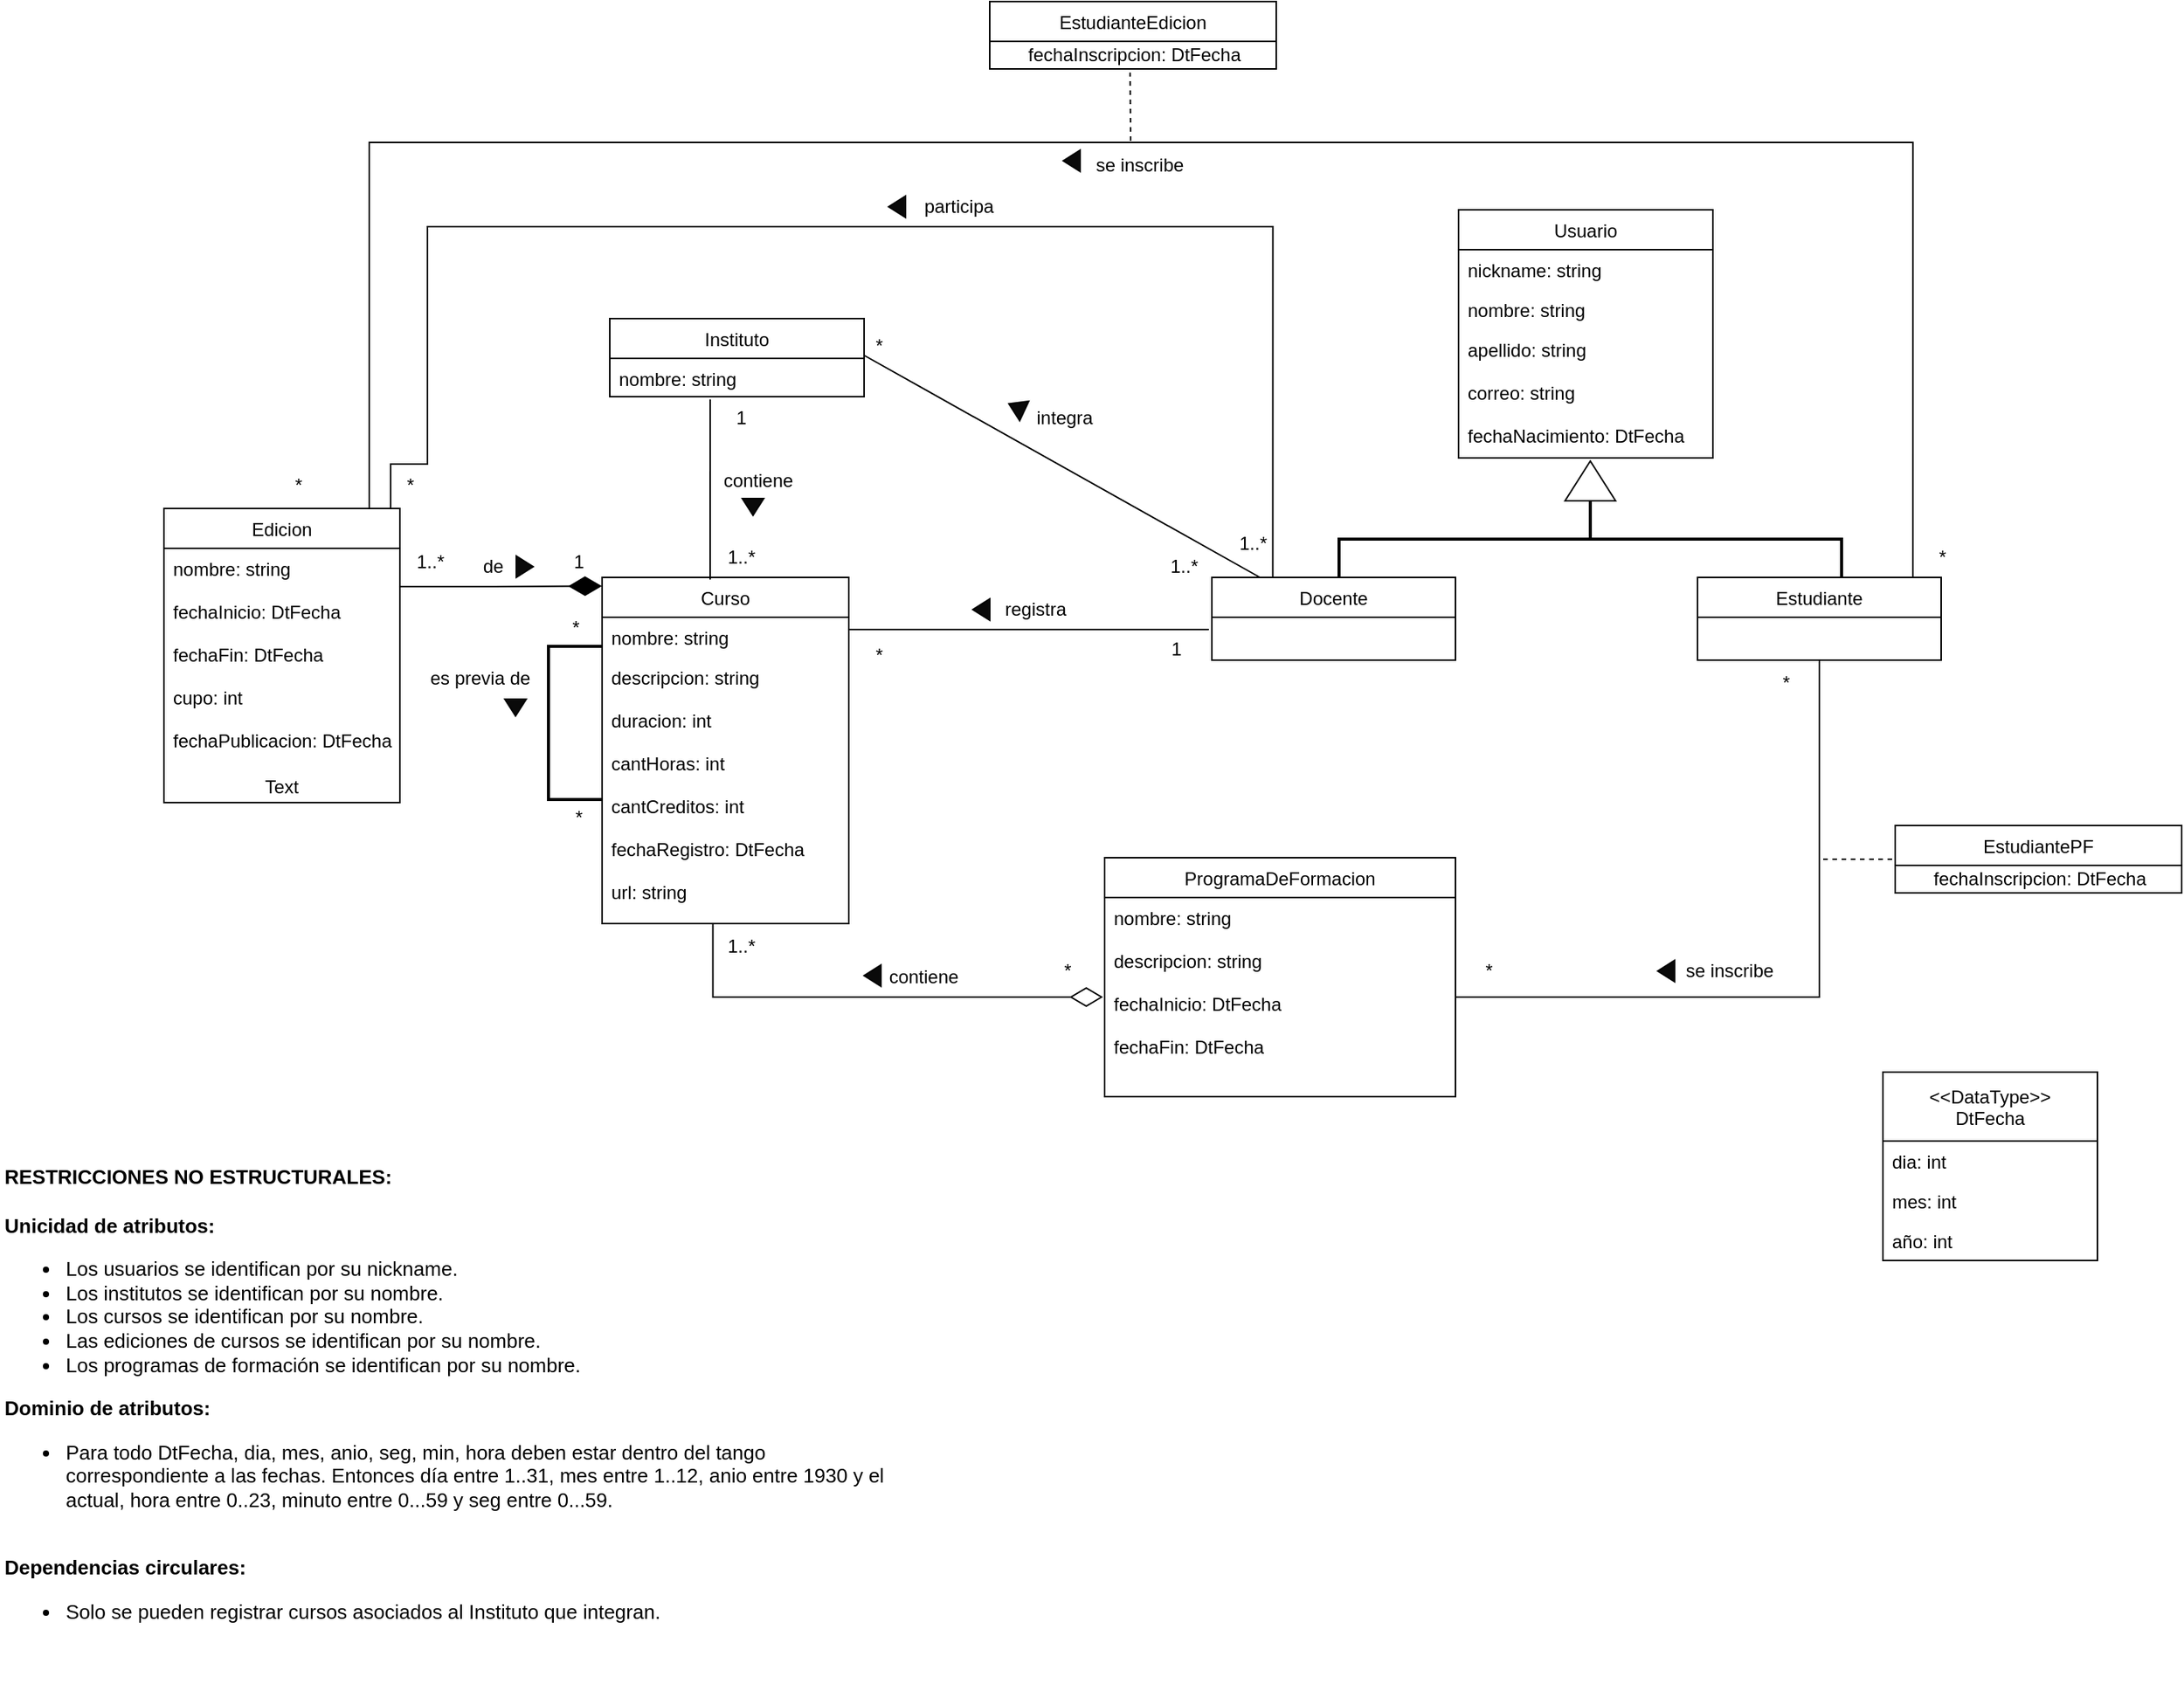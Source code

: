 <mxfile version="13.6.2" type="gitlab">
  <diagram id="0lj_eg0Q6D7ukaS-7_Nz" name="Page-1">
    <mxGraphModel dx="2370" dy="1230" grid="0" gridSize="10" guides="1" tooltips="1" connect="1" arrows="1" fold="1" page="1" pageScale="1" pageWidth="1654" pageHeight="1169" math="0" shadow="0">
      <root>
        <mxCell id="0" />
        <mxCell id="1" parent="0" />
        <mxCell id="BaOSMcTjKNIHR1Z5g75Z-5" value="" style="strokeWidth=2;html=1;shape=mxgraph.flowchart.annotation_2;align=left;labelPosition=right;pointerEvents=1;rotation=90;" vertex="1" parent="1">
          <mxGeometry x="1057" y="239" width="50" height="328" as="geometry" />
        </mxCell>
        <mxCell id="BaOSMcTjKNIHR1Z5g75Z-6" value="" style="verticalLabelPosition=bottom;verticalAlign=top;html=1;shape=mxgraph.basic.acute_triangle;dx=0.5;" vertex="1" parent="1">
          <mxGeometry x="1065.5" y="352" width="33" height="26" as="geometry" />
        </mxCell>
        <mxCell id="BaOSMcTjKNIHR1Z5g75Z-24" value="" style="strokeWidth=2;html=1;shape=mxgraph.flowchart.annotation_1;align=left;pointerEvents=1;fillColor=#ffffff;" vertex="1" parent="1">
          <mxGeometry x="402" y="473" width="35" height="100" as="geometry" />
        </mxCell>
        <mxCell id="BaOSMcTjKNIHR1Z5g75Z-25" value="es previa de" style="text;html=1;strokeColor=none;fillColor=none;align=center;verticalAlign=middle;whiteSpace=wrap;rounded=0;" vertex="1" parent="1">
          <mxGeometry x="313" y="487" width="89" height="14" as="geometry" />
        </mxCell>
        <mxCell id="BaOSMcTjKNIHR1Z5g75Z-26" value="" style="endArrow=none;html=1;" edge="1" parent="1">
          <mxGeometry width="50" height="50" relative="1" as="geometry">
            <mxPoint x="598" y="462" as="sourcePoint" />
            <mxPoint x="833" y="462" as="targetPoint" />
          </mxGeometry>
        </mxCell>
        <mxCell id="BaOSMcTjKNIHR1Z5g75Z-27" value="registra" style="text;html=1;strokeColor=none;fillColor=none;align=center;verticalAlign=middle;whiteSpace=wrap;rounded=0;" vertex="1" parent="1">
          <mxGeometry x="700" y="439" width="40" height="20" as="geometry" />
        </mxCell>
        <mxCell id="BaOSMcTjKNIHR1Z5g75Z-28" value="" style="endArrow=none;html=1;" edge="1" parent="1" target="BaOSMcTjKNIHR1Z5g75Z-7">
          <mxGeometry width="50" height="50" relative="1" as="geometry">
            <mxPoint x="608" y="283" as="sourcePoint" />
            <mxPoint x="737" y="395" as="targetPoint" />
          </mxGeometry>
        </mxCell>
        <mxCell id="BaOSMcTjKNIHR1Z5g75Z-30" value="" style="endArrow=none;html=1;exitX=0.438;exitY=0.006;exitDx=0;exitDy=0;exitPerimeter=0;entryX=0.395;entryY=1.069;entryDx=0;entryDy=0;entryPerimeter=0;" edge="1" parent="1" source="BaOSMcTjKNIHR1Z5g75Z-19" target="BaOSMcTjKNIHR1Z5g75Z-17">
          <mxGeometry width="50" height="50" relative="1" as="geometry">
            <mxPoint x="508" y="396" as="sourcePoint" />
            <mxPoint x="508" y="340" as="targetPoint" />
          </mxGeometry>
        </mxCell>
        <mxCell id="BaOSMcTjKNIHR1Z5g75Z-31" value="integra" style="text;html=1;strokeColor=none;fillColor=none;align=center;verticalAlign=middle;whiteSpace=wrap;rounded=0;" vertex="1" parent="1">
          <mxGeometry x="719" y="314" width="40" height="20" as="geometry" />
        </mxCell>
        <mxCell id="BaOSMcTjKNIHR1Z5g75Z-32" value="contiene" style="text;html=1;strokeColor=none;fillColor=none;align=center;verticalAlign=middle;whiteSpace=wrap;rounded=0;" vertex="1" parent="1">
          <mxGeometry x="519" y="355" width="40" height="20" as="geometry" />
        </mxCell>
        <mxCell id="BaOSMcTjKNIHR1Z5g75Z-39" style="edgeStyle=orthogonalEdgeStyle;rounded=0;orthogonalLoop=1;jettySize=auto;html=1;exitX=0.5;exitY=0;exitDx=0;exitDy=0;entryX=0.25;entryY=0;entryDx=0;entryDy=0;endArrow=none;endFill=0;" edge="1" parent="1" source="BaOSMcTjKNIHR1Z5g75Z-36" target="BaOSMcTjKNIHR1Z5g75Z-7">
          <mxGeometry relative="1" as="geometry">
            <Array as="points">
              <mxPoint x="299" y="383" />
              <mxPoint x="299" y="354" />
              <mxPoint x="323" y="354" />
              <mxPoint x="323" y="199" />
              <mxPoint x="875" y="199" />
            </Array>
          </mxGeometry>
        </mxCell>
        <mxCell id="BaOSMcTjKNIHR1Z5g75Z-43" style="edgeStyle=orthogonalEdgeStyle;rounded=0;orthogonalLoop=1;jettySize=auto;html=1;exitX=0.25;exitY=0;exitDx=0;exitDy=0;entryX=0.884;entryY=0;entryDx=0;entryDy=0;entryPerimeter=0;endArrow=none;endFill=0;" edge="1" parent="1" source="BaOSMcTjKNIHR1Z5g75Z-36" target="BaOSMcTjKNIHR1Z5g75Z-41">
          <mxGeometry relative="1" as="geometry">
            <Array as="points">
              <mxPoint x="285" y="144" />
              <mxPoint x="1293" y="144" />
            </Array>
          </mxGeometry>
        </mxCell>
        <mxCell id="BaOSMcTjKNIHR1Z5g75Z-52" value="EstudianteEdicion" style="swimlane;fontStyle=0;childLayout=stackLayout;horizontal=1;startSize=26;fillColor=none;horizontalStack=0;resizeParent=1;resizeParentMax=0;resizeLast=0;collapsible=1;marginBottom=0;" vertex="1" parent="1">
          <mxGeometry x="690" y="52" width="187" height="44" as="geometry" />
        </mxCell>
        <mxCell id="BaOSMcTjKNIHR1Z5g75Z-54" value="fechaInscripcion: DtFecha" style="text;html=1;align=center;verticalAlign=middle;resizable=0;points=[];autosize=1;" vertex="1" parent="BaOSMcTjKNIHR1Z5g75Z-52">
          <mxGeometry y="26" width="187" height="18" as="geometry" />
        </mxCell>
        <mxCell id="BaOSMcTjKNIHR1Z5g75Z-33" value="&lt;div style=&quot;font-size: 13px&quot; align=&quot;left&quot;&gt;&lt;font style=&quot;font-size: 13px&quot;&gt;&lt;b&gt;&lt;font style=&quot;font-size: 13px&quot;&gt;RESTRICCIONES NO ESTRUCTURALES:&lt;/font&gt;&lt;/b&gt;&lt;/font&gt;&lt;/div&gt;&lt;div style=&quot;font-size: 13px&quot; align=&quot;left&quot;&gt;&lt;font style=&quot;font-size: 13px&quot;&gt;&lt;br&gt;&lt;/font&gt;&lt;/div&gt;&lt;div style=&quot;font-size: 13px&quot; align=&quot;left&quot;&gt;&lt;font style=&quot;font-size: 13px&quot;&gt;&lt;b&gt;&lt;font style=&quot;font-size: 13px&quot;&gt;Unicidad de atributos:&lt;/font&gt;&lt;/b&gt;&lt;/font&gt;&lt;/div&gt;&lt;ul style=&quot;font-size: 13px&quot;&gt;&lt;li&gt;&lt;font style=&quot;font-size: 13px&quot;&gt;Los usuarios se identifican por su nickname.&lt;/font&gt;&lt;/li&gt;&lt;li&gt;&lt;font style=&quot;font-size: 13px&quot;&gt;Los institutos se identifican por su nombre.&lt;/font&gt;&lt;/li&gt;&lt;li&gt;&lt;font style=&quot;font-size: 13px&quot;&gt;Los cursos se identifican por su nombre.&lt;/font&gt;&lt;/li&gt;&lt;li&gt;&lt;font style=&quot;font-size: 13px&quot;&gt;Las ediciones de cursos se identifican por su nombre.&lt;/font&gt;&lt;/li&gt;&lt;li&gt;&lt;font style=&quot;font-size: 13px&quot;&gt;Los programas de formación se identifican por su nombre.&lt;/font&gt;&lt;/li&gt;&lt;/ul&gt;&lt;div style=&quot;font-size: 13px&quot;&gt;&lt;font style=&quot;font-size: 13px&quot;&gt;&lt;b&gt;Dominio de atributos:&lt;/b&gt;&lt;/font&gt;&lt;/div&gt;&lt;div style=&quot;font-size: 13px&quot;&gt;&lt;ul&gt;&lt;li&gt;&lt;font style=&quot;font-size: 13px&quot;&gt;Para todo DtFecha, dia, mes, anio, seg, min, hora deben estar dentro del tango correspondiente a las fechas. Entonces día entre 1..31, mes entre 1..12, anio entre 1930 y el actual, hora entre 0..23, minuto entre 0...59 y seg entre 0...59.&lt;br&gt;&lt;/font&gt;&lt;/li&gt;&lt;/ul&gt;&lt;/div&gt;&lt;div style=&quot;font-size: 13px&quot; align=&quot;left&quot;&gt;&lt;font style=&quot;font-size: 13px&quot;&gt;&lt;br&gt;&lt;/font&gt;&lt;/div&gt;&lt;div style=&quot;font-size: 13px&quot; align=&quot;left&quot;&gt;&lt;font style=&quot;font-size: 13px&quot;&gt;&lt;b&gt;&lt;font style=&quot;font-size: 13px&quot;&gt;Dependencias circulares:&lt;/font&gt;&lt;/b&gt;&lt;/font&gt;&lt;/div&gt;&lt;div style=&quot;font-size: 13px&quot; align=&quot;left&quot;&gt;&lt;ul&gt;&lt;li&gt;&lt;font style=&quot;font-size: 13px&quot;&gt;Solo se pueden registrar cursos asociados al Instituto que integran.&lt;/font&gt;&lt;/li&gt;&lt;/ul&gt;&lt;/div&gt;&lt;div style=&quot;font-size: 11px&quot; align=&quot;left&quot;&gt; &lt;font style=&quot;font-size: 11px&quot;&gt;&lt;span style=&quot;left: 596.461px ; top: 846.264px ; font-family: sans-serif ; transform: scalex(0.893)&quot;&gt;&lt;br&gt;&lt;/span&gt;&lt;/font&gt;&lt;/div&gt;&lt;div style=&quot;font-size: 11px&quot; align=&quot;left&quot;&gt;&lt;br&gt;&lt;/div&gt;" style="text;html=1;strokeColor=none;fillColor=none;align=left;verticalAlign=middle;whiteSpace=wrap;rounded=0;fontFamily=Arial;" vertex="1" parent="1">
          <mxGeometry x="44.5" y="827" width="579.5" height="307" as="geometry" />
        </mxCell>
        <mxCell id="BaOSMcTjKNIHR1Z5g75Z-40" value="participa" style="text;html=1;strokeColor=none;fillColor=none;align=center;verticalAlign=middle;whiteSpace=wrap;rounded=0;" vertex="1" parent="1">
          <mxGeometry x="650" y="176" width="40" height="20" as="geometry" />
        </mxCell>
        <mxCell id="BaOSMcTjKNIHR1Z5g75Z-44" value="se inscribe" style="text;html=1;strokeColor=none;fillColor=none;align=center;verticalAlign=middle;whiteSpace=wrap;rounded=0;" vertex="1" parent="1">
          <mxGeometry x="749" y="149" width="78" height="20" as="geometry" />
        </mxCell>
        <mxCell id="BaOSMcTjKNIHR1Z5g75Z-1" value="Usuario" style="swimlane;fontStyle=0;childLayout=stackLayout;horizontal=1;startSize=26;fillColor=none;horizontalStack=0;resizeParent=1;resizeParentMax=0;resizeLast=0;collapsible=1;marginBottom=0;" vertex="1" parent="1">
          <mxGeometry x="996" y="188" width="166" height="162" as="geometry" />
        </mxCell>
        <mxCell id="BaOSMcTjKNIHR1Z5g75Z-2" value="nickname: string" style="text;strokeColor=none;fillColor=none;align=left;verticalAlign=top;spacingLeft=4;spacingRight=4;overflow=hidden;rotatable=0;points=[[0,0.5],[1,0.5]];portConstraint=eastwest;" vertex="1" parent="BaOSMcTjKNIHR1Z5g75Z-1">
          <mxGeometry y="26" width="166" height="26" as="geometry" />
        </mxCell>
        <mxCell id="BaOSMcTjKNIHR1Z5g75Z-3" value="nombre: string" style="text;strokeColor=none;fillColor=none;align=left;verticalAlign=top;spacingLeft=4;spacingRight=4;overflow=hidden;rotatable=0;points=[[0,0.5],[1,0.5]];portConstraint=eastwest;" vertex="1" parent="BaOSMcTjKNIHR1Z5g75Z-1">
          <mxGeometry y="52" width="166" height="26" as="geometry" />
        </mxCell>
        <mxCell id="BaOSMcTjKNIHR1Z5g75Z-4" value="apellido: string&#xa;&#xa;correo: string&#xa;&#xa;fechaNacimiento: DtFecha&#xa;&#xa;" style="text;strokeColor=none;fillColor=none;align=left;verticalAlign=top;spacingLeft=4;spacingRight=4;overflow=hidden;rotatable=0;points=[[0,0.5],[1,0.5]];portConstraint=eastwest;" vertex="1" parent="BaOSMcTjKNIHR1Z5g75Z-1">
          <mxGeometry y="78" width="166" height="84" as="geometry" />
        </mxCell>
        <mxCell id="BaOSMcTjKNIHR1Z5g75Z-7" value="Docente" style="swimlane;fontStyle=0;childLayout=stackLayout;horizontal=1;startSize=26;fillColor=none;horizontalStack=0;resizeParent=1;resizeParentMax=0;resizeLast=0;collapsible=1;marginBottom=0;" vertex="1" parent="1">
          <mxGeometry x="835" y="428" width="159" height="54" as="geometry" />
        </mxCell>
        <mxCell id="BaOSMcTjKNIHR1Z5g75Z-47" style="edgeStyle=orthogonalEdgeStyle;rounded=0;orthogonalLoop=1;jettySize=auto;html=1;endArrow=diamondThin;endFill=0;exitX=0.449;exitY=1.003;exitDx=0;exitDy=0;exitPerimeter=0;startArrow=none;startFill=0;targetPerimeterSpacing=1;endSize=19;" edge="1" parent="1" source="BaOSMcTjKNIHR1Z5g75Z-22" target="BaOSMcTjKNIHR1Z5g75Z-46">
          <mxGeometry relative="1" as="geometry">
            <mxPoint x="518" y="668" as="sourcePoint" />
          </mxGeometry>
        </mxCell>
        <mxCell id="BaOSMcTjKNIHR1Z5g75Z-19" value="Curso" style="swimlane;fontStyle=0;childLayout=stackLayout;horizontal=1;startSize=26;fillColor=none;horizontalStack=0;resizeParent=1;resizeParentMax=0;resizeLast=0;collapsible=1;marginBottom=0;" vertex="1" parent="1">
          <mxGeometry x="437" y="428" width="161" height="226" as="geometry" />
        </mxCell>
        <mxCell id="BaOSMcTjKNIHR1Z5g75Z-21" value="nombre: string" style="text;strokeColor=none;fillColor=none;align=left;verticalAlign=top;spacingLeft=4;spacingRight=4;overflow=hidden;rotatable=0;points=[[0,0.5],[1,0.5]];portConstraint=eastwest;" vertex="1" parent="BaOSMcTjKNIHR1Z5g75Z-19">
          <mxGeometry y="26" width="161" height="26" as="geometry" />
        </mxCell>
        <mxCell id="BaOSMcTjKNIHR1Z5g75Z-22" value="descripcion: string&#xa;&#xa;duracion: int&#xa;&#xa;cantHoras: int&#xa;&#xa;cantCreditos: int&#xa;&#xa;fechaRegistro: DtFecha&#xa;&#xa;url: string" style="text;strokeColor=none;fillColor=none;align=left;verticalAlign=top;spacingLeft=4;spacingRight=4;overflow=hidden;rotatable=0;points=[[0,0.5],[1,0.5]];portConstraint=eastwest;" vertex="1" parent="BaOSMcTjKNIHR1Z5g75Z-19">
          <mxGeometry y="52" width="161" height="174" as="geometry" />
        </mxCell>
        <mxCell id="BaOSMcTjKNIHR1Z5g75Z-15" value="Instituto" style="swimlane;fontStyle=0;childLayout=stackLayout;horizontal=1;startSize=26;fillColor=none;horizontalStack=0;resizeParent=1;resizeParentMax=0;resizeLast=0;collapsible=1;marginBottom=0;" vertex="1" parent="1">
          <mxGeometry x="442" y="259" width="166" height="51" as="geometry" />
        </mxCell>
        <mxCell id="BaOSMcTjKNIHR1Z5g75Z-17" value="nombre: string" style="text;strokeColor=none;fillColor=none;align=left;verticalAlign=top;spacingLeft=4;spacingRight=4;overflow=hidden;rotatable=0;points=[[0,0.5],[1,0.5]];portConstraint=eastwest;" vertex="1" parent="BaOSMcTjKNIHR1Z5g75Z-15">
          <mxGeometry y="26" width="166" height="25" as="geometry" />
        </mxCell>
        <mxCell id="BaOSMcTjKNIHR1Z5g75Z-41" value="Estudiante" style="swimlane;fontStyle=0;childLayout=stackLayout;horizontal=1;startSize=26;fillColor=none;horizontalStack=0;resizeParent=1;resizeParentMax=0;resizeLast=0;collapsible=1;marginBottom=0;" vertex="1" parent="1">
          <mxGeometry x="1152" y="428" width="159" height="54" as="geometry" />
        </mxCell>
        <mxCell id="BaOSMcTjKNIHR1Z5g75Z-45" value="ProgramaDeFormacion" style="swimlane;fontStyle=0;childLayout=stackLayout;horizontal=1;startSize=26;fillColor=none;horizontalStack=0;resizeParent=1;resizeParentMax=0;resizeLast=0;collapsible=1;marginBottom=0;" vertex="1" parent="1">
          <mxGeometry x="765" y="611" width="229" height="156" as="geometry" />
        </mxCell>
        <mxCell id="BaOSMcTjKNIHR1Z5g75Z-46" value="nombre: string&#xa;&#xa;descripcion: string&#xa;&#xa;fechaInicio: DtFecha&#xa;&#xa;fechaFin: DtFecha&#xa;" style="text;strokeColor=none;fillColor=none;align=left;verticalAlign=top;spacingLeft=4;spacingRight=4;overflow=hidden;rotatable=0;points=[[0,0.5],[1,0.5]];portConstraint=eastwest;" vertex="1" parent="BaOSMcTjKNIHR1Z5g75Z-45">
          <mxGeometry y="26" width="229" height="130" as="geometry" />
        </mxCell>
        <mxCell id="BaOSMcTjKNIHR1Z5g75Z-48" style="edgeStyle=orthogonalEdgeStyle;rounded=0;orthogonalLoop=1;jettySize=auto;html=1;exitX=1;exitY=0.5;exitDx=0;exitDy=0;entryX=0.5;entryY=1;entryDx=0;entryDy=0;endArrow=none;endFill=0;" edge="1" parent="1" source="BaOSMcTjKNIHR1Z5g75Z-46" target="BaOSMcTjKNIHR1Z5g75Z-41">
          <mxGeometry relative="1" as="geometry" />
        </mxCell>
        <mxCell id="BaOSMcTjKNIHR1Z5g75Z-49" value="contiene" style="text;html=1;strokeColor=none;fillColor=none;align=center;verticalAlign=middle;whiteSpace=wrap;rounded=0;" vertex="1" parent="1">
          <mxGeometry x="627" y="679" width="40" height="20" as="geometry" />
        </mxCell>
        <mxCell id="BaOSMcTjKNIHR1Z5g75Z-55" value="" style="endArrow=none;dashed=1;html=1;entryX=0.49;entryY=1.13;entryDx=0;entryDy=0;entryPerimeter=0;" edge="1" parent="1" target="BaOSMcTjKNIHR1Z5g75Z-54">
          <mxGeometry width="50" height="50" relative="1" as="geometry">
            <mxPoint x="782" y="143" as="sourcePoint" />
            <mxPoint x="743" y="260" as="targetPoint" />
          </mxGeometry>
        </mxCell>
        <mxCell id="BaOSMcTjKNIHR1Z5g75Z-56" value="EstudiantePF" style="swimlane;fontStyle=0;childLayout=stackLayout;horizontal=1;startSize=26;fillColor=none;horizontalStack=0;resizeParent=1;resizeParentMax=0;resizeLast=0;collapsible=1;marginBottom=0;" vertex="1" parent="1">
          <mxGeometry x="1281" y="590" width="187" height="44" as="geometry" />
        </mxCell>
        <mxCell id="BaOSMcTjKNIHR1Z5g75Z-57" value="fechaInscripcion: DtFecha" style="text;html=1;align=center;verticalAlign=middle;resizable=0;points=[];autosize=1;" vertex="1" parent="BaOSMcTjKNIHR1Z5g75Z-56">
          <mxGeometry y="26" width="187" height="18" as="geometry" />
        </mxCell>
        <mxCell id="BaOSMcTjKNIHR1Z5g75Z-58" value="" style="endArrow=none;dashed=1;html=1;entryX=0;entryY=0.5;entryDx=0;entryDy=0;" edge="1" parent="1" target="BaOSMcTjKNIHR1Z5g75Z-56">
          <mxGeometry width="50" height="50" relative="1" as="geometry">
            <mxPoint x="1234" y="612" as="sourcePoint" />
            <mxPoint x="1115" y="435" as="targetPoint" />
          </mxGeometry>
        </mxCell>
        <mxCell id="BaOSMcTjKNIHR1Z5g75Z-59" value="&#xa;&lt;&lt;DataType&gt;&gt;&#xa;DtFecha&#xa;" style="swimlane;fontStyle=0;childLayout=stackLayout;horizontal=1;startSize=45;fillColor=none;horizontalStack=0;resizeParent=1;resizeParentMax=0;resizeLast=0;collapsible=1;marginBottom=0;" vertex="1" parent="1">
          <mxGeometry x="1273" y="751" width="140" height="123" as="geometry" />
        </mxCell>
        <mxCell id="BaOSMcTjKNIHR1Z5g75Z-60" value="dia: int" style="text;strokeColor=none;fillColor=none;align=left;verticalAlign=top;spacingLeft=4;spacingRight=4;overflow=hidden;rotatable=0;points=[[0,0.5],[1,0.5]];portConstraint=eastwest;" vertex="1" parent="BaOSMcTjKNIHR1Z5g75Z-59">
          <mxGeometry y="45" width="140" height="26" as="geometry" />
        </mxCell>
        <mxCell id="BaOSMcTjKNIHR1Z5g75Z-61" value="mes: int" style="text;strokeColor=none;fillColor=none;align=left;verticalAlign=top;spacingLeft=4;spacingRight=4;overflow=hidden;rotatable=0;points=[[0,0.5],[1,0.5]];portConstraint=eastwest;" vertex="1" parent="BaOSMcTjKNIHR1Z5g75Z-59">
          <mxGeometry y="71" width="140" height="26" as="geometry" />
        </mxCell>
        <mxCell id="BaOSMcTjKNIHR1Z5g75Z-62" value="año: int" style="text;strokeColor=none;fillColor=none;align=left;verticalAlign=top;spacingLeft=4;spacingRight=4;overflow=hidden;rotatable=0;points=[[0,0.5],[1,0.5]];portConstraint=eastwest;" vertex="1" parent="BaOSMcTjKNIHR1Z5g75Z-59">
          <mxGeometry y="97" width="140" height="26" as="geometry" />
        </mxCell>
        <mxCell id="BaOSMcTjKNIHR1Z5g75Z-64" value="se inscribe" style="text;html=1;strokeColor=none;fillColor=none;align=center;verticalAlign=middle;whiteSpace=wrap;rounded=0;" vertex="1" parent="1">
          <mxGeometry x="1134" y="675" width="78" height="20" as="geometry" />
        </mxCell>
        <mxCell id="BaOSMcTjKNIHR1Z5g75Z-65" value="1..*" style="text;html=1;strokeColor=none;fillColor=none;align=center;verticalAlign=middle;whiteSpace=wrap;rounded=0;" vertex="1" parent="1">
          <mxGeometry x="797" y="411" width="40" height="20" as="geometry" />
        </mxCell>
        <mxCell id="BaOSMcTjKNIHR1Z5g75Z-66" value="*" style="text;html=1;strokeColor=none;fillColor=none;align=center;verticalAlign=middle;whiteSpace=wrap;rounded=0;" vertex="1" parent="1">
          <mxGeometry x="598" y="267" width="40" height="20" as="geometry" />
        </mxCell>
        <mxCell id="BaOSMcTjKNIHR1Z5g75Z-67" value="*" style="text;html=1;strokeColor=none;fillColor=none;align=center;verticalAlign=middle;whiteSpace=wrap;rounded=0;" vertex="1" parent="1">
          <mxGeometry x="598" y="467" width="40" height="23" as="geometry" />
        </mxCell>
        <mxCell id="BaOSMcTjKNIHR1Z5g75Z-69" value="1" style="text;html=1;strokeColor=none;fillColor=none;align=center;verticalAlign=middle;whiteSpace=wrap;rounded=0;" vertex="1" parent="1">
          <mxGeometry x="792" y="465" width="40" height="20" as="geometry" />
        </mxCell>
        <mxCell id="BaOSMcTjKNIHR1Z5g75Z-70" value="*" style="text;html=1;strokeColor=none;fillColor=none;align=center;verticalAlign=middle;whiteSpace=wrap;rounded=0;" vertex="1" parent="1">
          <mxGeometry x="400" y="451" width="40" height="20" as="geometry" />
        </mxCell>
        <mxCell id="BaOSMcTjKNIHR1Z5g75Z-71" value="*" style="text;html=1;strokeColor=none;fillColor=none;align=center;verticalAlign=middle;whiteSpace=wrap;rounded=0;" vertex="1" parent="1">
          <mxGeometry x="402" y="575" width="40" height="20" as="geometry" />
        </mxCell>
        <mxCell id="BaOSMcTjKNIHR1Z5g75Z-72" value="1" style="text;html=1;strokeColor=none;fillColor=none;align=center;verticalAlign=middle;whiteSpace=wrap;rounded=0;" vertex="1" parent="1">
          <mxGeometry x="508" y="314" width="40" height="20" as="geometry" />
        </mxCell>
        <mxCell id="BaOSMcTjKNIHR1Z5g75Z-73" value="1..*" style="text;html=1;strokeColor=none;fillColor=none;align=center;verticalAlign=middle;whiteSpace=wrap;rounded=0;" vertex="1" parent="1">
          <mxGeometry x="508" y="405" width="40" height="20" as="geometry" />
        </mxCell>
        <mxCell id="BaOSMcTjKNIHR1Z5g75Z-74" value="1..*" style="text;html=1;strokeColor=none;fillColor=none;align=center;verticalAlign=middle;whiteSpace=wrap;rounded=0;" vertex="1" parent="1">
          <mxGeometry x="508" y="659" width="40" height="20" as="geometry" />
        </mxCell>
        <mxCell id="BaOSMcTjKNIHR1Z5g75Z-75" value="*" style="text;html=1;strokeColor=none;fillColor=none;align=center;verticalAlign=middle;whiteSpace=wrap;rounded=0;" vertex="1" parent="1">
          <mxGeometry x="721" y="675" width="40" height="20" as="geometry" />
        </mxCell>
        <mxCell id="BaOSMcTjKNIHR1Z5g75Z-76" value="*" style="text;html=1;strokeColor=none;fillColor=none;align=center;verticalAlign=middle;whiteSpace=wrap;rounded=0;" vertex="1" parent="1">
          <mxGeometry x="1190" y="487" width="40" height="20" as="geometry" />
        </mxCell>
        <mxCell id="BaOSMcTjKNIHR1Z5g75Z-77" value="*" style="text;html=1;strokeColor=none;fillColor=none;align=center;verticalAlign=middle;whiteSpace=wrap;rounded=0;" vertex="1" parent="1">
          <mxGeometry x="996" y="675" width="40" height="20" as="geometry" />
        </mxCell>
        <mxCell id="BaOSMcTjKNIHR1Z5g75Z-78" value="*" style="text;html=1;strokeColor=none;fillColor=none;align=center;verticalAlign=middle;whiteSpace=wrap;rounded=0;" vertex="1" parent="1">
          <mxGeometry x="1292" y="405" width="40" height="20" as="geometry" />
        </mxCell>
        <mxCell id="BaOSMcTjKNIHR1Z5g75Z-79" value="*" style="text;html=1;strokeColor=none;fillColor=none;align=center;verticalAlign=middle;whiteSpace=wrap;rounded=0;" vertex="1" parent="1">
          <mxGeometry x="219" y="358" width="40" height="20" as="geometry" />
        </mxCell>
        <mxCell id="BaOSMcTjKNIHR1Z5g75Z-81" value="1..*" style="text;html=1;strokeColor=none;fillColor=none;align=center;verticalAlign=middle;whiteSpace=wrap;rounded=0;" vertex="1" parent="1">
          <mxGeometry x="842" y="396" width="40" height="20" as="geometry" />
        </mxCell>
        <mxCell id="BaOSMcTjKNIHR1Z5g75Z-82" value="*" style="text;html=1;strokeColor=none;fillColor=none;align=center;verticalAlign=middle;whiteSpace=wrap;rounded=0;" vertex="1" parent="1">
          <mxGeometry x="292" y="358" width="40" height="20" as="geometry" />
        </mxCell>
        <mxCell id="BaOSMcTjKNIHR1Z5g75Z-83" value="" style="triangle;whiteSpace=wrap;html=1;strokeWidth=1;rotation=90;fillColor=#0A0A0A;" vertex="1" parent="1">
          <mxGeometry x="530" y="375" width="11" height="14" as="geometry" />
        </mxCell>
        <mxCell id="BaOSMcTjKNIHR1Z5g75Z-84" value="" style="triangle;whiteSpace=wrap;html=1;strokeWidth=1;rotation=90;fillColor=#0A0A0A;" vertex="1" parent="1">
          <mxGeometry x="375" y="506" width="11" height="14" as="geometry" />
        </mxCell>
        <mxCell id="BaOSMcTjKNIHR1Z5g75Z-85" value="" style="triangle;whiteSpace=wrap;html=1;strokeWidth=1;rotation=-180;fillColor=#0A0A0A;" vertex="1" parent="1">
          <mxGeometry x="608" y="681" width="11" height="14" as="geometry" />
        </mxCell>
        <mxCell id="BaOSMcTjKNIHR1Z5g75Z-86" value="" style="triangle;whiteSpace=wrap;html=1;strokeWidth=1;rotation=-180;fillColor=#0A0A0A;" vertex="1" parent="1">
          <mxGeometry x="1126" y="678" width="11" height="14" as="geometry" />
        </mxCell>
        <mxCell id="BaOSMcTjKNIHR1Z5g75Z-87" value="" style="triangle;whiteSpace=wrap;html=1;strokeWidth=1;rotation=-180;fillColor=#0A0A0A;" vertex="1" parent="1">
          <mxGeometry x="738" y="149" width="11" height="14" as="geometry" />
        </mxCell>
        <mxCell id="BaOSMcTjKNIHR1Z5g75Z-88" value="" style="triangle;whiteSpace=wrap;html=1;strokeWidth=1;rotation=-180;fillColor=#0A0A0A;" vertex="1" parent="1">
          <mxGeometry x="624" y="179" width="11" height="14" as="geometry" />
        </mxCell>
        <mxCell id="BaOSMcTjKNIHR1Z5g75Z-89" value="" style="triangle;whiteSpace=wrap;html=1;strokeWidth=1;rotation=-180;fillColor=#0A0A0A;" vertex="1" parent="1">
          <mxGeometry x="679" y="442" width="11" height="14" as="geometry" />
        </mxCell>
        <mxCell id="BaOSMcTjKNIHR1Z5g75Z-90" value="" style="triangle;whiteSpace=wrap;html=1;strokeWidth=1;rotation=-155;fillColor=#0A0A0A;" vertex="1" parent="1">
          <mxGeometry x="702" y="310" width="11" height="14" as="geometry" />
        </mxCell>
        <mxCell id="BaOSMcTjKNIHR1Z5g75Z-91" style="edgeStyle=orthogonalEdgeStyle;rounded=0;orthogonalLoop=1;jettySize=auto;html=1;exitX=1;exitY=0.5;exitDx=0;exitDy=0;entryX=-0.001;entryY=0.025;entryDx=0;entryDy=0;entryPerimeter=0;startArrow=none;startFill=0;endArrow=diamondThin;endFill=1;endSize=19;targetPerimeterSpacing=1;strokeWidth=1;" edge="1" parent="1" source="BaOSMcTjKNIHR1Z5g75Z-36" target="BaOSMcTjKNIHR1Z5g75Z-19">
          <mxGeometry relative="1" as="geometry">
            <Array as="points">
              <mxPoint x="305" y="434" />
              <mxPoint x="366" y="434" />
            </Array>
          </mxGeometry>
        </mxCell>
        <mxCell id="BaOSMcTjKNIHR1Z5g75Z-36" value="Edicion" style="swimlane;fontStyle=0;childLayout=stackLayout;horizontal=1;startSize=26;fillColor=none;horizontalStack=0;resizeParent=1;resizeParentMax=0;resizeLast=0;collapsible=1;marginBottom=0;" vertex="1" parent="1">
          <mxGeometry x="151" y="383" width="154" height="192" as="geometry" />
        </mxCell>
        <mxCell id="BaOSMcTjKNIHR1Z5g75Z-37" value="nombre: string&#xa;&#xa;fechaInicio: DtFecha&#xa;&#xa;fechaFin: DtFecha&#xa;&#xa;cupo: int&#xa;&#xa;fechaPublicacion: DtFecha&#xa;&#xa;&#xa;" style="text;strokeColor=none;fillColor=none;align=left;verticalAlign=top;spacingLeft=4;spacingRight=4;overflow=hidden;rotatable=0;points=[[0,0.5],[1,0.5]];portConstraint=eastwest;" vertex="1" parent="BaOSMcTjKNIHR1Z5g75Z-36">
          <mxGeometry y="26" width="154" height="146" as="geometry" />
        </mxCell>
        <mxCell id="BaOSMcTjKNIHR1Z5g75Z-80" value="Text" style="text;html=1;strokeColor=none;fillColor=none;align=center;verticalAlign=middle;whiteSpace=wrap;rounded=0;" vertex="1" parent="BaOSMcTjKNIHR1Z5g75Z-36">
          <mxGeometry y="172" width="154" height="20" as="geometry" />
        </mxCell>
        <mxCell id="BaOSMcTjKNIHR1Z5g75Z-92" value="1..*" style="text;html=1;strokeColor=none;fillColor=none;align=center;verticalAlign=middle;whiteSpace=wrap;rounded=0;" vertex="1" parent="1">
          <mxGeometry x="305" y="408" width="40" height="20" as="geometry" />
        </mxCell>
        <mxCell id="BaOSMcTjKNIHR1Z5g75Z-93" value="1" style="text;html=1;strokeColor=none;fillColor=none;align=center;verticalAlign=middle;whiteSpace=wrap;rounded=0;" vertex="1" parent="1">
          <mxGeometry x="402" y="408" width="40" height="20" as="geometry" />
        </mxCell>
        <mxCell id="BaOSMcTjKNIHR1Z5g75Z-94" value="de" style="text;html=1;strokeColor=none;fillColor=none;align=center;verticalAlign=middle;whiteSpace=wrap;rounded=0;" vertex="1" parent="1">
          <mxGeometry x="346" y="411" width="40" height="20" as="geometry" />
        </mxCell>
        <mxCell id="BaOSMcTjKNIHR1Z5g75Z-95" value="" style="triangle;whiteSpace=wrap;html=1;strokeWidth=1;rotation=0;fillColor=#0A0A0A;" vertex="1" parent="1">
          <mxGeometry x="381" y="414" width="11" height="14" as="geometry" />
        </mxCell>
      </root>
    </mxGraphModel>
  </diagram>
</mxfile>
